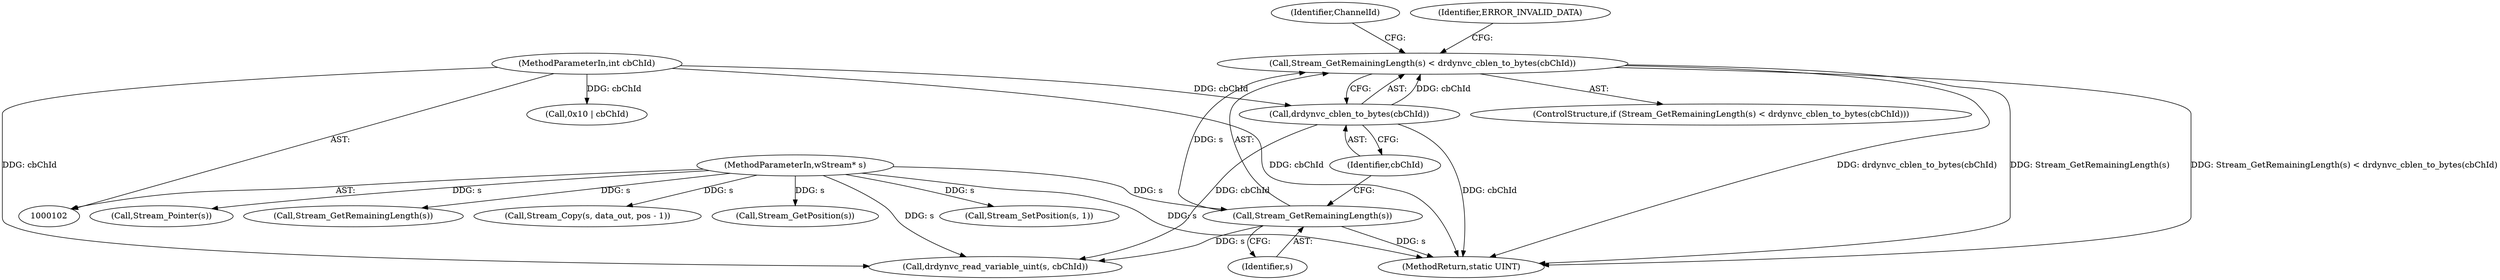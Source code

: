 digraph "0_FreeRDP_baee520e3dd9be6511c45a14c5f5e77784de1471_2@API" {
"1000152" [label="(Call,Stream_GetRemainingLength(s) < drdynvc_cblen_to_bytes(cbChId))"];
"1000153" [label="(Call,Stream_GetRemainingLength(s))"];
"1000106" [label="(MethodParameterIn,wStream* s)"];
"1000155" [label="(Call,drdynvc_cblen_to_bytes(cbChId))"];
"1000105" [label="(MethodParameterIn,int cbChId)"];
"1000153" [label="(Call,Stream_GetRemainingLength(s))"];
"1000161" [label="(Call,drdynvc_read_variable_uint(s, cbChId))"];
"1000155" [label="(Call,drdynvc_cblen_to_bytes(cbChId))"];
"1000152" [label="(Call,Stream_GetRemainingLength(s) < drdynvc_cblen_to_bytes(cbChId))"];
"1000154" [label="(Identifier,s)"];
"1000325" [label="(MethodReturn,static UINT)"];
"1000166" [label="(Call,Stream_GetPosition(s))"];
"1000225" [label="(Call,Stream_SetPosition(s, 1))"];
"1000156" [label="(Identifier,cbChId)"];
"1000170" [label="(Call,Stream_Pointer(s))"];
"1000174" [label="(Call,Stream_GetRemainingLength(s))"];
"1000160" [label="(Identifier,ChannelId)"];
"1000106" [label="(MethodParameterIn,wStream* s)"];
"1000105" [label="(MethodParameterIn,int cbChId)"];
"1000222" [label="(Call,0x10 | cbChId)"];
"1000151" [label="(ControlStructure,if (Stream_GetRemainingLength(s) < drdynvc_cblen_to_bytes(cbChId)))"];
"1000158" [label="(Identifier,ERROR_INVALID_DATA)"];
"1000228" [label="(Call,Stream_Copy(s, data_out, pos - 1))"];
"1000152" -> "1000151"  [label="AST: "];
"1000152" -> "1000155"  [label="CFG: "];
"1000153" -> "1000152"  [label="AST: "];
"1000155" -> "1000152"  [label="AST: "];
"1000158" -> "1000152"  [label="CFG: "];
"1000160" -> "1000152"  [label="CFG: "];
"1000152" -> "1000325"  [label="DDG: Stream_GetRemainingLength(s) < drdynvc_cblen_to_bytes(cbChId)"];
"1000152" -> "1000325"  [label="DDG: drdynvc_cblen_to_bytes(cbChId)"];
"1000152" -> "1000325"  [label="DDG: Stream_GetRemainingLength(s)"];
"1000153" -> "1000152"  [label="DDG: s"];
"1000155" -> "1000152"  [label="DDG: cbChId"];
"1000153" -> "1000154"  [label="CFG: "];
"1000154" -> "1000153"  [label="AST: "];
"1000156" -> "1000153"  [label="CFG: "];
"1000153" -> "1000325"  [label="DDG: s"];
"1000106" -> "1000153"  [label="DDG: s"];
"1000153" -> "1000161"  [label="DDG: s"];
"1000106" -> "1000102"  [label="AST: "];
"1000106" -> "1000325"  [label="DDG: s"];
"1000106" -> "1000161"  [label="DDG: s"];
"1000106" -> "1000166"  [label="DDG: s"];
"1000106" -> "1000170"  [label="DDG: s"];
"1000106" -> "1000174"  [label="DDG: s"];
"1000106" -> "1000225"  [label="DDG: s"];
"1000106" -> "1000228"  [label="DDG: s"];
"1000155" -> "1000156"  [label="CFG: "];
"1000156" -> "1000155"  [label="AST: "];
"1000155" -> "1000325"  [label="DDG: cbChId"];
"1000105" -> "1000155"  [label="DDG: cbChId"];
"1000155" -> "1000161"  [label="DDG: cbChId"];
"1000105" -> "1000102"  [label="AST: "];
"1000105" -> "1000325"  [label="DDG: cbChId"];
"1000105" -> "1000161"  [label="DDG: cbChId"];
"1000105" -> "1000222"  [label="DDG: cbChId"];
}
